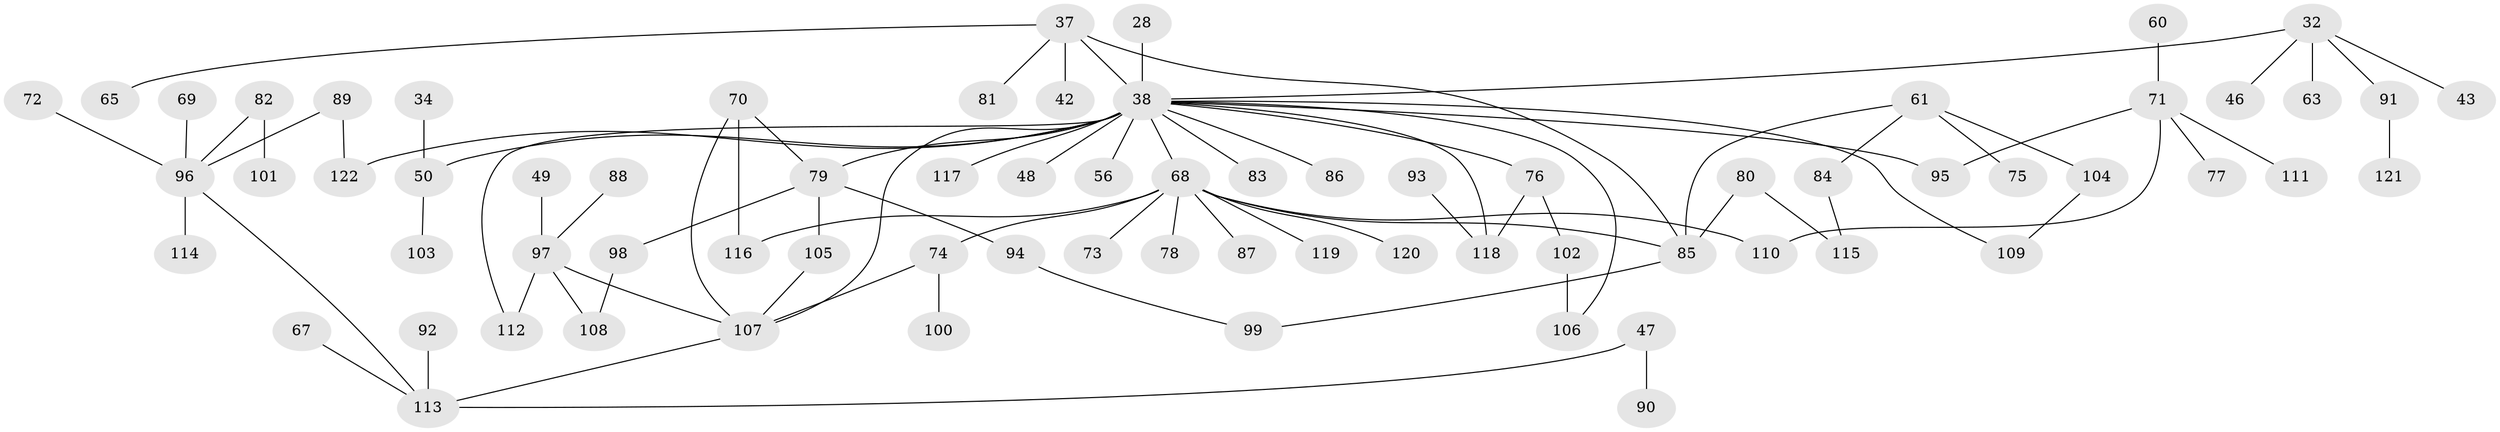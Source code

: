 // original degree distribution, {8: 0.00819672131147541, 6: 0.03278688524590164, 4: 0.08196721311475409, 2: 0.28688524590163933, 5: 0.01639344262295082, 3: 0.22950819672131148, 1: 0.3442622950819672}
// Generated by graph-tools (version 1.1) at 2025/44/03/04/25 21:44:39]
// undirected, 73 vertices, 86 edges
graph export_dot {
graph [start="1"]
  node [color=gray90,style=filled];
  28;
  32 [super="+18"];
  34;
  37 [super="+9"];
  38 [super="+5+12+6+15"];
  42;
  43;
  46;
  47;
  48;
  49;
  50 [super="+17"];
  56;
  60;
  61;
  63;
  65;
  67;
  68 [super="+8+66"];
  69;
  70;
  71 [super="+59+52"];
  72;
  73;
  74;
  75;
  76 [super="+64"];
  77;
  78;
  79 [super="+62"];
  80;
  81;
  82;
  83;
  84;
  85 [super="+19"];
  86;
  87;
  88;
  89;
  90;
  91;
  92;
  93;
  94;
  95 [super="+16"];
  96 [super="+36+39+45"];
  97 [super="+53+58"];
  98;
  99;
  100;
  101;
  102;
  103;
  104;
  105;
  106;
  107 [super="+7+35+51"];
  108;
  109;
  110;
  111;
  112 [super="+21"];
  113 [super="+13+20+25"];
  114;
  115;
  116;
  117;
  118 [super="+57"];
  119;
  120;
  121;
  122;
  28 -- 38;
  32 -- 43;
  32 -- 91;
  32 -- 38;
  32 -- 46;
  32 -- 63;
  34 -- 50;
  37 -- 65;
  37 -- 85;
  37 -- 81;
  37 -- 42;
  37 -- 38;
  38 -- 48;
  38 -- 117;
  38 -- 109;
  38 -- 106;
  38 -- 83;
  38 -- 56;
  38 -- 68 [weight=2];
  38 -- 107 [weight=2];
  38 -- 50 [weight=2];
  38 -- 86;
  38 -- 122;
  38 -- 95;
  38 -- 112;
  38 -- 118;
  38 -- 79;
  38 -- 76;
  47 -- 90;
  47 -- 113;
  49 -- 97;
  50 -- 103;
  60 -- 71;
  61 -- 75;
  61 -- 84;
  61 -- 104;
  61 -- 85;
  67 -- 113;
  68 -- 116;
  68 -- 74;
  68 -- 85;
  68 -- 73;
  68 -- 110;
  68 -- 78;
  68 -- 119;
  68 -- 87;
  68 -- 120;
  69 -- 96;
  70 -- 107;
  70 -- 116;
  70 -- 79;
  71 -- 77;
  71 -- 111;
  71 -- 110;
  71 -- 95;
  72 -- 96;
  74 -- 100;
  74 -- 107;
  76 -- 118;
  76 -- 102;
  79 -- 94;
  79 -- 98;
  79 -- 105;
  80 -- 115;
  80 -- 85;
  82 -- 101;
  82 -- 96;
  84 -- 115;
  85 -- 99;
  88 -- 97;
  89 -- 122;
  89 -- 96;
  91 -- 121;
  92 -- 113;
  93 -- 118;
  94 -- 99;
  96 -- 113;
  96 -- 114;
  97 -- 107 [weight=2];
  97 -- 108;
  97 -- 112;
  98 -- 108;
  102 -- 106;
  104 -- 109;
  105 -- 107;
  107 -- 113;
}
